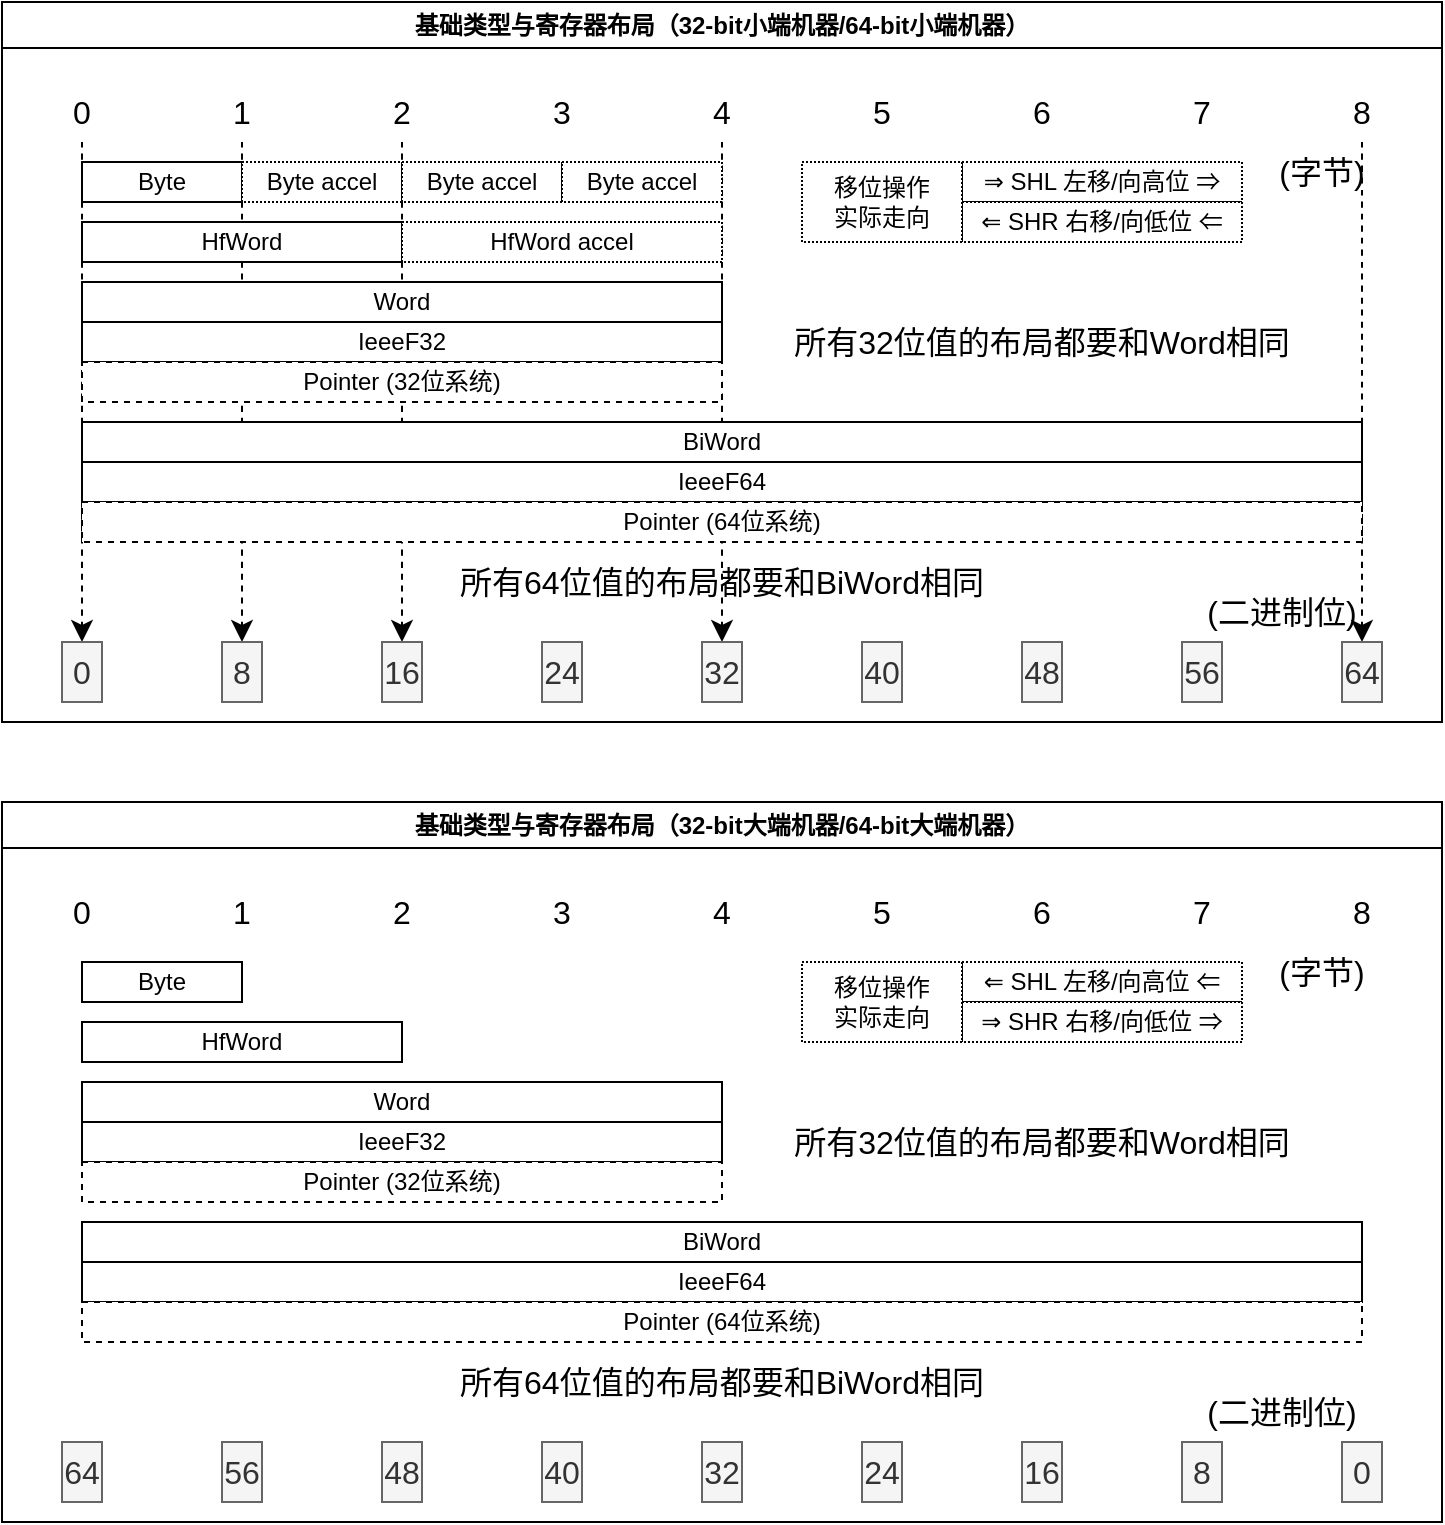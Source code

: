 <mxfile version="24.5.1" type="device" pages="3">
  <diagram id="MWU-Lf2ucXBBsPS4CES2" name="数据类型">
    <mxGraphModel dx="1195" dy="740" grid="1" gridSize="10" guides="1" tooltips="1" connect="1" arrows="1" fold="1" page="1" pageScale="1" pageWidth="1600" pageHeight="900" math="0" shadow="0">
      <root>
        <mxCell id="0" />
        <mxCell id="1" parent="0" />
        <mxCell id="w9VTmbDP8Mfck16bQjBT-1" value="基础类型与寄存器布局（32-bit小端机器/64-bit小端机器）" style="swimlane;whiteSpace=wrap;html=1;" vertex="1" parent="1">
          <mxGeometry x="80" y="80" width="720" height="360" as="geometry" />
        </mxCell>
        <mxCell id="w9VTmbDP8Mfck16bQjBT-95" style="edgeStyle=none;curved=1;rounded=0;orthogonalLoop=1;jettySize=auto;html=1;fontSize=12;startSize=8;endSize=8;dashed=1;" edge="1" parent="w9VTmbDP8Mfck16bQjBT-1" source="w9VTmbDP8Mfck16bQjBT-3" target="w9VTmbDP8Mfck16bQjBT-45">
          <mxGeometry relative="1" as="geometry" />
        </mxCell>
        <mxCell id="w9VTmbDP8Mfck16bQjBT-3" value="1" style="text;html=1;align=center;verticalAlign=middle;whiteSpace=wrap;rounded=0;fontSize=16;" vertex="1" parent="w9VTmbDP8Mfck16bQjBT-1">
          <mxGeometry x="110" y="40" width="20" height="30" as="geometry" />
        </mxCell>
        <mxCell id="w9VTmbDP8Mfck16bQjBT-94" style="edgeStyle=none;curved=1;rounded=0;orthogonalLoop=1;jettySize=auto;html=1;fontSize=12;startSize=8;endSize=8;dashed=1;" edge="1" parent="w9VTmbDP8Mfck16bQjBT-1" source="w9VTmbDP8Mfck16bQjBT-2" target="w9VTmbDP8Mfck16bQjBT-51">
          <mxGeometry relative="1" as="geometry" />
        </mxCell>
        <mxCell id="w9VTmbDP8Mfck16bQjBT-96" style="edgeStyle=none;curved=1;rounded=0;orthogonalLoop=1;jettySize=auto;html=1;fontSize=12;startSize=8;endSize=8;dashed=1;" edge="1" parent="w9VTmbDP8Mfck16bQjBT-1" source="w9VTmbDP8Mfck16bQjBT-4" target="w9VTmbDP8Mfck16bQjBT-46">
          <mxGeometry relative="1" as="geometry" />
        </mxCell>
        <mxCell id="w9VTmbDP8Mfck16bQjBT-4" value="2" style="text;html=1;align=center;verticalAlign=middle;whiteSpace=wrap;rounded=0;fontSize=16;" vertex="1" parent="w9VTmbDP8Mfck16bQjBT-1">
          <mxGeometry x="190" y="40" width="20" height="30" as="geometry" />
        </mxCell>
        <mxCell id="w9VTmbDP8Mfck16bQjBT-5" value="3" style="text;html=1;align=center;verticalAlign=middle;whiteSpace=wrap;rounded=0;fontSize=16;" vertex="1" parent="w9VTmbDP8Mfck16bQjBT-1">
          <mxGeometry x="270" y="40" width="20" height="30" as="geometry" />
        </mxCell>
        <mxCell id="w9VTmbDP8Mfck16bQjBT-98" style="edgeStyle=none;curved=1;rounded=0;orthogonalLoop=1;jettySize=auto;html=1;fontSize=12;startSize=8;endSize=8;dashed=1;" edge="1" parent="w9VTmbDP8Mfck16bQjBT-1" source="w9VTmbDP8Mfck16bQjBT-6" target="w9VTmbDP8Mfck16bQjBT-58">
          <mxGeometry relative="1" as="geometry" />
        </mxCell>
        <mxCell id="w9VTmbDP8Mfck16bQjBT-6" value="4" style="text;html=1;align=center;verticalAlign=middle;whiteSpace=wrap;rounded=0;fontSize=16;" vertex="1" parent="w9VTmbDP8Mfck16bQjBT-1">
          <mxGeometry x="350" y="40" width="20" height="30" as="geometry" />
        </mxCell>
        <mxCell id="w9VTmbDP8Mfck16bQjBT-9" value="6" style="text;html=1;align=center;verticalAlign=middle;whiteSpace=wrap;rounded=0;fontSize=16;" vertex="1" parent="w9VTmbDP8Mfck16bQjBT-1">
          <mxGeometry x="510" y="40" width="20" height="30" as="geometry" />
        </mxCell>
        <mxCell id="w9VTmbDP8Mfck16bQjBT-99" style="edgeStyle=none;curved=1;rounded=0;orthogonalLoop=1;jettySize=auto;html=1;fontSize=12;startSize=8;endSize=8;dashed=1;" edge="1" parent="w9VTmbDP8Mfck16bQjBT-1" source="w9VTmbDP8Mfck16bQjBT-11" target="w9VTmbDP8Mfck16bQjBT-50">
          <mxGeometry relative="1" as="geometry" />
        </mxCell>
        <mxCell id="w9VTmbDP8Mfck16bQjBT-11" value="8" style="text;html=1;align=center;verticalAlign=middle;whiteSpace=wrap;rounded=0;fontSize=16;" vertex="1" parent="w9VTmbDP8Mfck16bQjBT-1">
          <mxGeometry x="670" y="40" width="20" height="30" as="geometry" />
        </mxCell>
        <mxCell id="w9VTmbDP8Mfck16bQjBT-12" value="Byte" style="rounded=0;whiteSpace=wrap;html=1;" vertex="1" parent="w9VTmbDP8Mfck16bQjBT-1">
          <mxGeometry x="40" y="80" width="80" height="20" as="geometry" />
        </mxCell>
        <mxCell id="w9VTmbDP8Mfck16bQjBT-13" value="HfWord" style="rounded=0;whiteSpace=wrap;html=1;" vertex="1" parent="w9VTmbDP8Mfck16bQjBT-1">
          <mxGeometry x="40" y="110" width="160" height="20" as="geometry" />
        </mxCell>
        <mxCell id="w9VTmbDP8Mfck16bQjBT-2" value="0" style="text;html=1;align=center;verticalAlign=middle;whiteSpace=wrap;rounded=0;fontSize=16;" vertex="1" parent="w9VTmbDP8Mfck16bQjBT-1">
          <mxGeometry x="30" y="40" width="20" height="30" as="geometry" />
        </mxCell>
        <mxCell id="w9VTmbDP8Mfck16bQjBT-10" value="7" style="text;html=1;align=center;verticalAlign=middle;whiteSpace=wrap;rounded=0;fontSize=16;" vertex="1" parent="w9VTmbDP8Mfck16bQjBT-1">
          <mxGeometry x="590" y="40" width="20" height="30" as="geometry" />
        </mxCell>
        <mxCell id="w9VTmbDP8Mfck16bQjBT-8" value="5" style="text;html=1;align=center;verticalAlign=middle;whiteSpace=wrap;rounded=0;fontSize=16;" vertex="1" parent="w9VTmbDP8Mfck16bQjBT-1">
          <mxGeometry x="430" y="40" width="20" height="30" as="geometry" />
        </mxCell>
        <mxCell id="w9VTmbDP8Mfck16bQjBT-40" value="" style="group" vertex="1" connectable="0" parent="w9VTmbDP8Mfck16bQjBT-1">
          <mxGeometry x="40" y="210" width="640" height="60" as="geometry" />
        </mxCell>
        <mxCell id="w9VTmbDP8Mfck16bQjBT-15" value="BiWord" style="rounded=0;whiteSpace=wrap;html=1;" vertex="1" parent="w9VTmbDP8Mfck16bQjBT-40">
          <mxGeometry width="640" height="20" as="geometry" />
        </mxCell>
        <mxCell id="w9VTmbDP8Mfck16bQjBT-18" value="IeeeF64" style="rounded=0;whiteSpace=wrap;html=1;" vertex="1" parent="w9VTmbDP8Mfck16bQjBT-40">
          <mxGeometry y="20" width="640" height="20" as="geometry" />
        </mxCell>
        <mxCell id="w9VTmbDP8Mfck16bQjBT-20" value="Pointer (64位系统)" style="rounded=0;whiteSpace=wrap;html=1;dashed=1;" vertex="1" parent="w9VTmbDP8Mfck16bQjBT-40">
          <mxGeometry y="40" width="640" height="20" as="geometry" />
        </mxCell>
        <mxCell id="w9VTmbDP8Mfck16bQjBT-41" value="" style="group" vertex="1" connectable="0" parent="w9VTmbDP8Mfck16bQjBT-1">
          <mxGeometry x="40" y="140" width="320" height="60" as="geometry" />
        </mxCell>
        <mxCell id="w9VTmbDP8Mfck16bQjBT-14" value="Word" style="rounded=0;whiteSpace=wrap;html=1;" vertex="1" parent="w9VTmbDP8Mfck16bQjBT-41">
          <mxGeometry width="320" height="20" as="geometry" />
        </mxCell>
        <mxCell id="w9VTmbDP8Mfck16bQjBT-17" value="IeeeF32" style="rounded=0;whiteSpace=wrap;html=1;" vertex="1" parent="w9VTmbDP8Mfck16bQjBT-41">
          <mxGeometry y="20" width="320" height="20" as="geometry" />
        </mxCell>
        <mxCell id="w9VTmbDP8Mfck16bQjBT-19" value="Pointer (32位系统)" style="rounded=0;whiteSpace=wrap;html=1;dashed=1;" vertex="1" parent="w9VTmbDP8Mfck16bQjBT-41">
          <mxGeometry y="40" width="320" height="20" as="geometry" />
        </mxCell>
        <mxCell id="w9VTmbDP8Mfck16bQjBT-42" value="所有32位值的布局都要和Word相同" style="text;html=1;align=center;verticalAlign=middle;whiteSpace=wrap;rounded=0;fontSize=16;" vertex="1" parent="w9VTmbDP8Mfck16bQjBT-1">
          <mxGeometry x="380" y="140" width="280" height="60" as="geometry" />
        </mxCell>
        <mxCell id="w9VTmbDP8Mfck16bQjBT-44" value="所有64位值的布局都要和BiWord相同" style="text;html=1;align=center;verticalAlign=middle;whiteSpace=wrap;rounded=0;fontSize=16;" vertex="1" parent="w9VTmbDP8Mfck16bQjBT-1">
          <mxGeometry x="220" y="280" width="280" height="20" as="geometry" />
        </mxCell>
        <mxCell id="w9VTmbDP8Mfck16bQjBT-45" value="8" style="text;html=1;align=center;verticalAlign=middle;whiteSpace=wrap;rounded=0;fontSize=16;fillColor=#f5f5f5;fontColor=#333333;strokeColor=#666666;" vertex="1" parent="w9VTmbDP8Mfck16bQjBT-1">
          <mxGeometry x="110" y="320" width="20" height="30" as="geometry" />
        </mxCell>
        <mxCell id="w9VTmbDP8Mfck16bQjBT-46" value="16" style="text;html=1;align=center;verticalAlign=middle;whiteSpace=wrap;rounded=0;fontSize=16;fillColor=#f5f5f5;fontColor=#333333;strokeColor=#666666;" vertex="1" parent="w9VTmbDP8Mfck16bQjBT-1">
          <mxGeometry x="190" y="320" width="20" height="30" as="geometry" />
        </mxCell>
        <mxCell id="w9VTmbDP8Mfck16bQjBT-51" value="0" style="text;html=1;align=center;verticalAlign=middle;whiteSpace=wrap;rounded=0;fontSize=16;fillColor=#f5f5f5;fontColor=#333333;strokeColor=#666666;" vertex="1" parent="w9VTmbDP8Mfck16bQjBT-1">
          <mxGeometry x="30" y="320" width="20" height="30" as="geometry" />
        </mxCell>
        <mxCell id="w9VTmbDP8Mfck16bQjBT-54" value="(字节)" style="text;html=1;align=center;verticalAlign=middle;whiteSpace=wrap;rounded=0;fontSize=16;" vertex="1" parent="w9VTmbDP8Mfck16bQjBT-1">
          <mxGeometry x="630" y="70" width="60" height="30" as="geometry" />
        </mxCell>
        <mxCell id="w9VTmbDP8Mfck16bQjBT-55" value="(二进制位)" style="text;html=1;align=center;verticalAlign=middle;whiteSpace=wrap;rounded=0;fontSize=16;" vertex="1" parent="w9VTmbDP8Mfck16bQjBT-1">
          <mxGeometry x="600" y="290" width="80" height="30" as="geometry" />
        </mxCell>
        <mxCell id="w9VTmbDP8Mfck16bQjBT-57" value="24" style="text;html=1;align=center;verticalAlign=middle;whiteSpace=wrap;rounded=0;fontSize=16;fillColor=#f5f5f5;fontColor=#333333;strokeColor=#666666;" vertex="1" parent="w9VTmbDP8Mfck16bQjBT-1">
          <mxGeometry x="270" y="320" width="20" height="30" as="geometry" />
        </mxCell>
        <mxCell id="w9VTmbDP8Mfck16bQjBT-58" value="32" style="text;html=1;align=center;verticalAlign=middle;whiteSpace=wrap;rounded=0;fontSize=16;fillColor=#f5f5f5;fontColor=#333333;strokeColor=#666666;" vertex="1" parent="w9VTmbDP8Mfck16bQjBT-1">
          <mxGeometry x="350" y="320" width="20" height="30" as="geometry" />
        </mxCell>
        <mxCell id="w9VTmbDP8Mfck16bQjBT-53" value="40" style="text;html=1;align=center;verticalAlign=middle;whiteSpace=wrap;rounded=0;fontSize=16;fillColor=#f5f5f5;fontColor=#333333;strokeColor=#666666;" vertex="1" parent="w9VTmbDP8Mfck16bQjBT-1">
          <mxGeometry x="430" y="320" width="20" height="30" as="geometry" />
        </mxCell>
        <mxCell id="w9VTmbDP8Mfck16bQjBT-49" value="48" style="text;html=1;align=center;verticalAlign=middle;whiteSpace=wrap;rounded=0;fontSize=16;fillColor=#f5f5f5;fontColor=#333333;strokeColor=#666666;" vertex="1" parent="w9VTmbDP8Mfck16bQjBT-1">
          <mxGeometry x="510" y="320" width="20" height="30" as="geometry" />
        </mxCell>
        <mxCell id="w9VTmbDP8Mfck16bQjBT-52" value="56" style="text;html=1;align=center;verticalAlign=middle;whiteSpace=wrap;rounded=0;fontSize=16;fillColor=#f5f5f5;fontColor=#333333;strokeColor=#666666;" vertex="1" parent="w9VTmbDP8Mfck16bQjBT-1">
          <mxGeometry x="590" y="320" width="20" height="30" as="geometry" />
        </mxCell>
        <mxCell id="w9VTmbDP8Mfck16bQjBT-50" value="64" style="text;html=1;align=center;verticalAlign=middle;whiteSpace=wrap;rounded=0;fontSize=16;fillColor=#f5f5f5;fontColor=#333333;strokeColor=#666666;" vertex="1" parent="w9VTmbDP8Mfck16bQjBT-1">
          <mxGeometry x="670" y="320" width="20" height="30" as="geometry" />
        </mxCell>
        <mxCell id="w9VTmbDP8Mfck16bQjBT-101" value="Byte accel" style="rounded=0;whiteSpace=wrap;html=1;dashed=1;dashPattern=1 1;" vertex="1" parent="w9VTmbDP8Mfck16bQjBT-1">
          <mxGeometry x="120" y="80" width="80" height="20" as="geometry" />
        </mxCell>
        <mxCell id="w9VTmbDP8Mfck16bQjBT-102" value="Byte accel" style="rounded=0;whiteSpace=wrap;html=1;dashed=1;dashPattern=1 1;" vertex="1" parent="w9VTmbDP8Mfck16bQjBT-1">
          <mxGeometry x="200" y="80" width="80" height="20" as="geometry" />
        </mxCell>
        <mxCell id="w9VTmbDP8Mfck16bQjBT-103" value="Byte accel" style="rounded=0;whiteSpace=wrap;html=1;dashed=1;dashPattern=1 1;" vertex="1" parent="w9VTmbDP8Mfck16bQjBT-1">
          <mxGeometry x="280" y="80" width="80" height="20" as="geometry" />
        </mxCell>
        <mxCell id="w9VTmbDP8Mfck16bQjBT-104" value="HfWord accel" style="rounded=0;whiteSpace=wrap;html=1;dashed=1;dashPattern=1 1;" vertex="1" parent="w9VTmbDP8Mfck16bQjBT-1">
          <mxGeometry x="200" y="110" width="160" height="20" as="geometry" />
        </mxCell>
        <mxCell id="pSYURntgWPNgc1hfNF1O-1" value="⇒&amp;nbsp;SHL 左移/向高位 ⇒" style="rounded=0;whiteSpace=wrap;html=1;dashed=1;dashPattern=1 1;" vertex="1" parent="w9VTmbDP8Mfck16bQjBT-1">
          <mxGeometry x="480" y="80" width="140" height="20" as="geometry" />
        </mxCell>
        <mxCell id="pSYURntgWPNgc1hfNF1O-2" value="⇐&amp;nbsp;SHR 右移/向低位 ⇐" style="rounded=0;whiteSpace=wrap;html=1;dashed=1;dashPattern=1 1;" vertex="1" parent="w9VTmbDP8Mfck16bQjBT-1">
          <mxGeometry x="480" y="100" width="140" height="20" as="geometry" />
        </mxCell>
        <mxCell id="pSYURntgWPNgc1hfNF1O-4" value="移位操作&lt;div&gt;实际走向&lt;/div&gt;" style="rounded=0;whiteSpace=wrap;html=1;dashed=1;dashPattern=1 1;" vertex="1" parent="w9VTmbDP8Mfck16bQjBT-1">
          <mxGeometry x="400" y="80" width="80" height="40" as="geometry" />
        </mxCell>
        <mxCell id="w9VTmbDP8Mfck16bQjBT-60" value="基础类型与寄存器布局（32-bit大端机器/64-bit大端机器）" style="swimlane;whiteSpace=wrap;html=1;" vertex="1" parent="1">
          <mxGeometry x="80" y="480" width="720" height="360" as="geometry" />
        </mxCell>
        <mxCell id="w9VTmbDP8Mfck16bQjBT-61" value="1" style="text;html=1;align=center;verticalAlign=middle;whiteSpace=wrap;rounded=0;fontSize=16;" vertex="1" parent="w9VTmbDP8Mfck16bQjBT-60">
          <mxGeometry x="110" y="40" width="20" height="30" as="geometry" />
        </mxCell>
        <mxCell id="w9VTmbDP8Mfck16bQjBT-62" value="2" style="text;html=1;align=center;verticalAlign=middle;whiteSpace=wrap;rounded=0;fontSize=16;" vertex="1" parent="w9VTmbDP8Mfck16bQjBT-60">
          <mxGeometry x="190" y="40" width="20" height="30" as="geometry" />
        </mxCell>
        <mxCell id="w9VTmbDP8Mfck16bQjBT-63" value="3" style="text;html=1;align=center;verticalAlign=middle;whiteSpace=wrap;rounded=0;fontSize=16;" vertex="1" parent="w9VTmbDP8Mfck16bQjBT-60">
          <mxGeometry x="270" y="40" width="20" height="30" as="geometry" />
        </mxCell>
        <mxCell id="w9VTmbDP8Mfck16bQjBT-64" value="4" style="text;html=1;align=center;verticalAlign=middle;whiteSpace=wrap;rounded=0;fontSize=16;" vertex="1" parent="w9VTmbDP8Mfck16bQjBT-60">
          <mxGeometry x="350" y="40" width="20" height="30" as="geometry" />
        </mxCell>
        <mxCell id="w9VTmbDP8Mfck16bQjBT-65" value="6" style="text;html=1;align=center;verticalAlign=middle;whiteSpace=wrap;rounded=0;fontSize=16;" vertex="1" parent="w9VTmbDP8Mfck16bQjBT-60">
          <mxGeometry x="510" y="40" width="20" height="30" as="geometry" />
        </mxCell>
        <mxCell id="w9VTmbDP8Mfck16bQjBT-66" value="8" style="text;html=1;align=center;verticalAlign=middle;whiteSpace=wrap;rounded=0;fontSize=16;" vertex="1" parent="w9VTmbDP8Mfck16bQjBT-60">
          <mxGeometry x="670" y="40" width="20" height="30" as="geometry" />
        </mxCell>
        <mxCell id="w9VTmbDP8Mfck16bQjBT-67" value="Byte" style="rounded=0;whiteSpace=wrap;html=1;" vertex="1" parent="w9VTmbDP8Mfck16bQjBT-60">
          <mxGeometry x="40" y="80" width="80" height="20" as="geometry" />
        </mxCell>
        <mxCell id="w9VTmbDP8Mfck16bQjBT-68" value="HfWord" style="rounded=0;whiteSpace=wrap;html=1;" vertex="1" parent="w9VTmbDP8Mfck16bQjBT-60">
          <mxGeometry x="40" y="110" width="160" height="20" as="geometry" />
        </mxCell>
        <mxCell id="w9VTmbDP8Mfck16bQjBT-69" value="0" style="text;html=1;align=center;verticalAlign=middle;whiteSpace=wrap;rounded=0;fontSize=16;" vertex="1" parent="w9VTmbDP8Mfck16bQjBT-60">
          <mxGeometry x="30" y="40" width="20" height="30" as="geometry" />
        </mxCell>
        <mxCell id="w9VTmbDP8Mfck16bQjBT-70" value="7" style="text;html=1;align=center;verticalAlign=middle;whiteSpace=wrap;rounded=0;fontSize=16;" vertex="1" parent="w9VTmbDP8Mfck16bQjBT-60">
          <mxGeometry x="590" y="40" width="20" height="30" as="geometry" />
        </mxCell>
        <mxCell id="w9VTmbDP8Mfck16bQjBT-71" value="5" style="text;html=1;align=center;verticalAlign=middle;whiteSpace=wrap;rounded=0;fontSize=16;" vertex="1" parent="w9VTmbDP8Mfck16bQjBT-60">
          <mxGeometry x="430" y="40" width="20" height="30" as="geometry" />
        </mxCell>
        <mxCell id="w9VTmbDP8Mfck16bQjBT-72" value="" style="group" vertex="1" connectable="0" parent="w9VTmbDP8Mfck16bQjBT-60">
          <mxGeometry x="40" y="210" width="640" height="60" as="geometry" />
        </mxCell>
        <mxCell id="w9VTmbDP8Mfck16bQjBT-73" value="BiWord" style="rounded=0;whiteSpace=wrap;html=1;" vertex="1" parent="w9VTmbDP8Mfck16bQjBT-72">
          <mxGeometry width="640" height="20" as="geometry" />
        </mxCell>
        <mxCell id="w9VTmbDP8Mfck16bQjBT-74" value="IeeeF64" style="rounded=0;whiteSpace=wrap;html=1;" vertex="1" parent="w9VTmbDP8Mfck16bQjBT-72">
          <mxGeometry y="20" width="640" height="20" as="geometry" />
        </mxCell>
        <mxCell id="w9VTmbDP8Mfck16bQjBT-75" value="Pointer (64位系统)" style="rounded=0;whiteSpace=wrap;html=1;dashed=1;" vertex="1" parent="w9VTmbDP8Mfck16bQjBT-72">
          <mxGeometry y="40" width="640" height="20" as="geometry" />
        </mxCell>
        <mxCell id="w9VTmbDP8Mfck16bQjBT-76" value="" style="group" vertex="1" connectable="0" parent="w9VTmbDP8Mfck16bQjBT-60">
          <mxGeometry x="40" y="140" width="320" height="60" as="geometry" />
        </mxCell>
        <mxCell id="w9VTmbDP8Mfck16bQjBT-77" value="Word" style="rounded=0;whiteSpace=wrap;html=1;" vertex="1" parent="w9VTmbDP8Mfck16bQjBT-76">
          <mxGeometry width="320" height="20" as="geometry" />
        </mxCell>
        <mxCell id="w9VTmbDP8Mfck16bQjBT-78" value="IeeeF32" style="rounded=0;whiteSpace=wrap;html=1;" vertex="1" parent="w9VTmbDP8Mfck16bQjBT-76">
          <mxGeometry y="20" width="320" height="20" as="geometry" />
        </mxCell>
        <mxCell id="w9VTmbDP8Mfck16bQjBT-79" value="Pointer (32位系统)" style="rounded=0;whiteSpace=wrap;html=1;dashed=1;" vertex="1" parent="w9VTmbDP8Mfck16bQjBT-76">
          <mxGeometry y="40" width="320" height="20" as="geometry" />
        </mxCell>
        <mxCell id="w9VTmbDP8Mfck16bQjBT-80" value="所有32位值的布局都要和Word相同" style="text;html=1;align=center;verticalAlign=middle;whiteSpace=wrap;rounded=0;fontSize=16;" vertex="1" parent="w9VTmbDP8Mfck16bQjBT-60">
          <mxGeometry x="380" y="140" width="280" height="60" as="geometry" />
        </mxCell>
        <mxCell id="w9VTmbDP8Mfck16bQjBT-81" value="所有64位值的布局都要和BiWord相同" style="text;html=1;align=center;verticalAlign=middle;whiteSpace=wrap;rounded=0;fontSize=16;" vertex="1" parent="w9VTmbDP8Mfck16bQjBT-60">
          <mxGeometry x="40" y="280" width="640" height="20" as="geometry" />
        </mxCell>
        <mxCell id="w9VTmbDP8Mfck16bQjBT-85" value="(字节)" style="text;html=1;align=center;verticalAlign=middle;whiteSpace=wrap;rounded=0;fontSize=16;" vertex="1" parent="w9VTmbDP8Mfck16bQjBT-60">
          <mxGeometry x="630" y="70" width="60" height="30" as="geometry" />
        </mxCell>
        <mxCell id="w9VTmbDP8Mfck16bQjBT-86" value="(二进制位)" style="text;html=1;align=center;verticalAlign=middle;whiteSpace=wrap;rounded=0;fontSize=16;" vertex="1" parent="w9VTmbDP8Mfck16bQjBT-60">
          <mxGeometry x="600" y="290" width="80" height="30" as="geometry" />
        </mxCell>
        <mxCell id="w9VTmbDP8Mfck16bQjBT-88" value="32" style="text;html=1;align=center;verticalAlign=middle;whiteSpace=wrap;rounded=0;fontSize=16;fillColor=#f5f5f5;fontColor=#333333;strokeColor=#666666;" vertex="1" parent="w9VTmbDP8Mfck16bQjBT-60">
          <mxGeometry x="350" y="320" width="20" height="30" as="geometry" />
        </mxCell>
        <mxCell id="w9VTmbDP8Mfck16bQjBT-89" value="40" style="text;html=1;align=center;verticalAlign=middle;whiteSpace=wrap;rounded=0;fontSize=16;fillColor=#f5f5f5;fontColor=#333333;strokeColor=#666666;" vertex="1" parent="w9VTmbDP8Mfck16bQjBT-60">
          <mxGeometry x="270" y="320" width="20" height="30" as="geometry" />
        </mxCell>
        <mxCell id="w9VTmbDP8Mfck16bQjBT-90" value="48" style="text;html=1;align=center;verticalAlign=middle;whiteSpace=wrap;rounded=0;fontSize=16;fillColor=#f5f5f5;fontColor=#333333;strokeColor=#666666;" vertex="1" parent="w9VTmbDP8Mfck16bQjBT-60">
          <mxGeometry x="190" y="320" width="20" height="30" as="geometry" />
        </mxCell>
        <mxCell id="w9VTmbDP8Mfck16bQjBT-91" value="56" style="text;html=1;align=center;verticalAlign=middle;whiteSpace=wrap;rounded=0;fontSize=16;fillColor=#f5f5f5;fontColor=#333333;strokeColor=#666666;" vertex="1" parent="w9VTmbDP8Mfck16bQjBT-60">
          <mxGeometry x="110" y="320" width="20" height="30" as="geometry" />
        </mxCell>
        <mxCell id="w9VTmbDP8Mfck16bQjBT-92" value="64" style="text;html=1;align=center;verticalAlign=middle;whiteSpace=wrap;rounded=0;fontSize=16;fillColor=#f5f5f5;fontColor=#333333;strokeColor=#666666;" vertex="1" parent="w9VTmbDP8Mfck16bQjBT-60">
          <mxGeometry x="30" y="320" width="20" height="30" as="geometry" />
        </mxCell>
        <mxCell id="w9VTmbDP8Mfck16bQjBT-84" value="0" style="text;html=1;align=center;verticalAlign=middle;whiteSpace=wrap;rounded=0;fontSize=16;fillColor=#f5f5f5;fontColor=#333333;strokeColor=#666666;" vertex="1" parent="w9VTmbDP8Mfck16bQjBT-60">
          <mxGeometry x="670" y="320" width="20" height="30" as="geometry" />
        </mxCell>
        <mxCell id="w9VTmbDP8Mfck16bQjBT-87" value="24" style="text;html=1;align=center;verticalAlign=middle;whiteSpace=wrap;rounded=0;fontSize=16;fillColor=#f5f5f5;fontColor=#333333;strokeColor=#666666;" vertex="1" parent="w9VTmbDP8Mfck16bQjBT-60">
          <mxGeometry x="430" y="320" width="20" height="30" as="geometry" />
        </mxCell>
        <mxCell id="w9VTmbDP8Mfck16bQjBT-82" value="8" style="text;html=1;align=center;verticalAlign=middle;whiteSpace=wrap;rounded=0;fontSize=16;fillColor=#f5f5f5;fontColor=#333333;strokeColor=#666666;" vertex="1" parent="w9VTmbDP8Mfck16bQjBT-60">
          <mxGeometry x="590" y="320" width="20" height="30" as="geometry" />
        </mxCell>
        <mxCell id="w9VTmbDP8Mfck16bQjBT-83" value="16" style="text;html=1;align=center;verticalAlign=middle;whiteSpace=wrap;rounded=0;fontSize=16;fillColor=#f5f5f5;fontColor=#333333;strokeColor=#666666;" vertex="1" parent="w9VTmbDP8Mfck16bQjBT-60">
          <mxGeometry x="510" y="320" width="20" height="30" as="geometry" />
        </mxCell>
        <mxCell id="pSYURntgWPNgc1hfNF1O-5" value="⇐&amp;nbsp;SHL 左移/向高位 ⇐" style="rounded=0;whiteSpace=wrap;html=1;dashed=1;dashPattern=1 1;" vertex="1" parent="w9VTmbDP8Mfck16bQjBT-60">
          <mxGeometry x="480" y="80" width="140" height="20" as="geometry" />
        </mxCell>
        <mxCell id="pSYURntgWPNgc1hfNF1O-6" value="⇒&amp;nbsp;SHR 右移/向低位 ⇒" style="rounded=0;whiteSpace=wrap;html=1;dashed=1;dashPattern=1 1;" vertex="1" parent="w9VTmbDP8Mfck16bQjBT-60">
          <mxGeometry x="480" y="100" width="140" height="20" as="geometry" />
        </mxCell>
        <mxCell id="pSYURntgWPNgc1hfNF1O-7" value="移位操作&lt;div&gt;实际走向&lt;/div&gt;" style="rounded=0;whiteSpace=wrap;html=1;dashed=1;dashPattern=1 1;" vertex="1" parent="w9VTmbDP8Mfck16bQjBT-60">
          <mxGeometry x="400" y="80" width="80" height="40" as="geometry" />
        </mxCell>
      </root>
    </mxGraphModel>
  </diagram>
  <diagram name="存储模型" id="6Zgu4wTw_UYyd-MpNoKy">
    <mxGraphModel dx="1434" dy="888" grid="1" gridSize="10" guides="1" tooltips="1" connect="1" arrows="1" fold="1" page="1" pageScale="1" pageWidth="1600" pageHeight="900" math="0" shadow="0">
      <root>
        <mxCell id="0" />
        <mxCell id="1" parent="0" />
      </root>
    </mxGraphModel>
  </diagram>
  <diagram id="EK8I-3TDQ89I8pvGeGDm" name="指令槽">
    <mxGraphModel dx="1259" dy="754" grid="1" gridSize="10" guides="1" tooltips="1" connect="1" arrows="1" fold="1" page="1" pageScale="1" pageWidth="827" pageHeight="1169" math="0" shadow="0">
      <root>
        <mxCell id="0" />
        <mxCell id="1" parent="0" />
      </root>
    </mxGraphModel>
  </diagram>
</mxfile>
